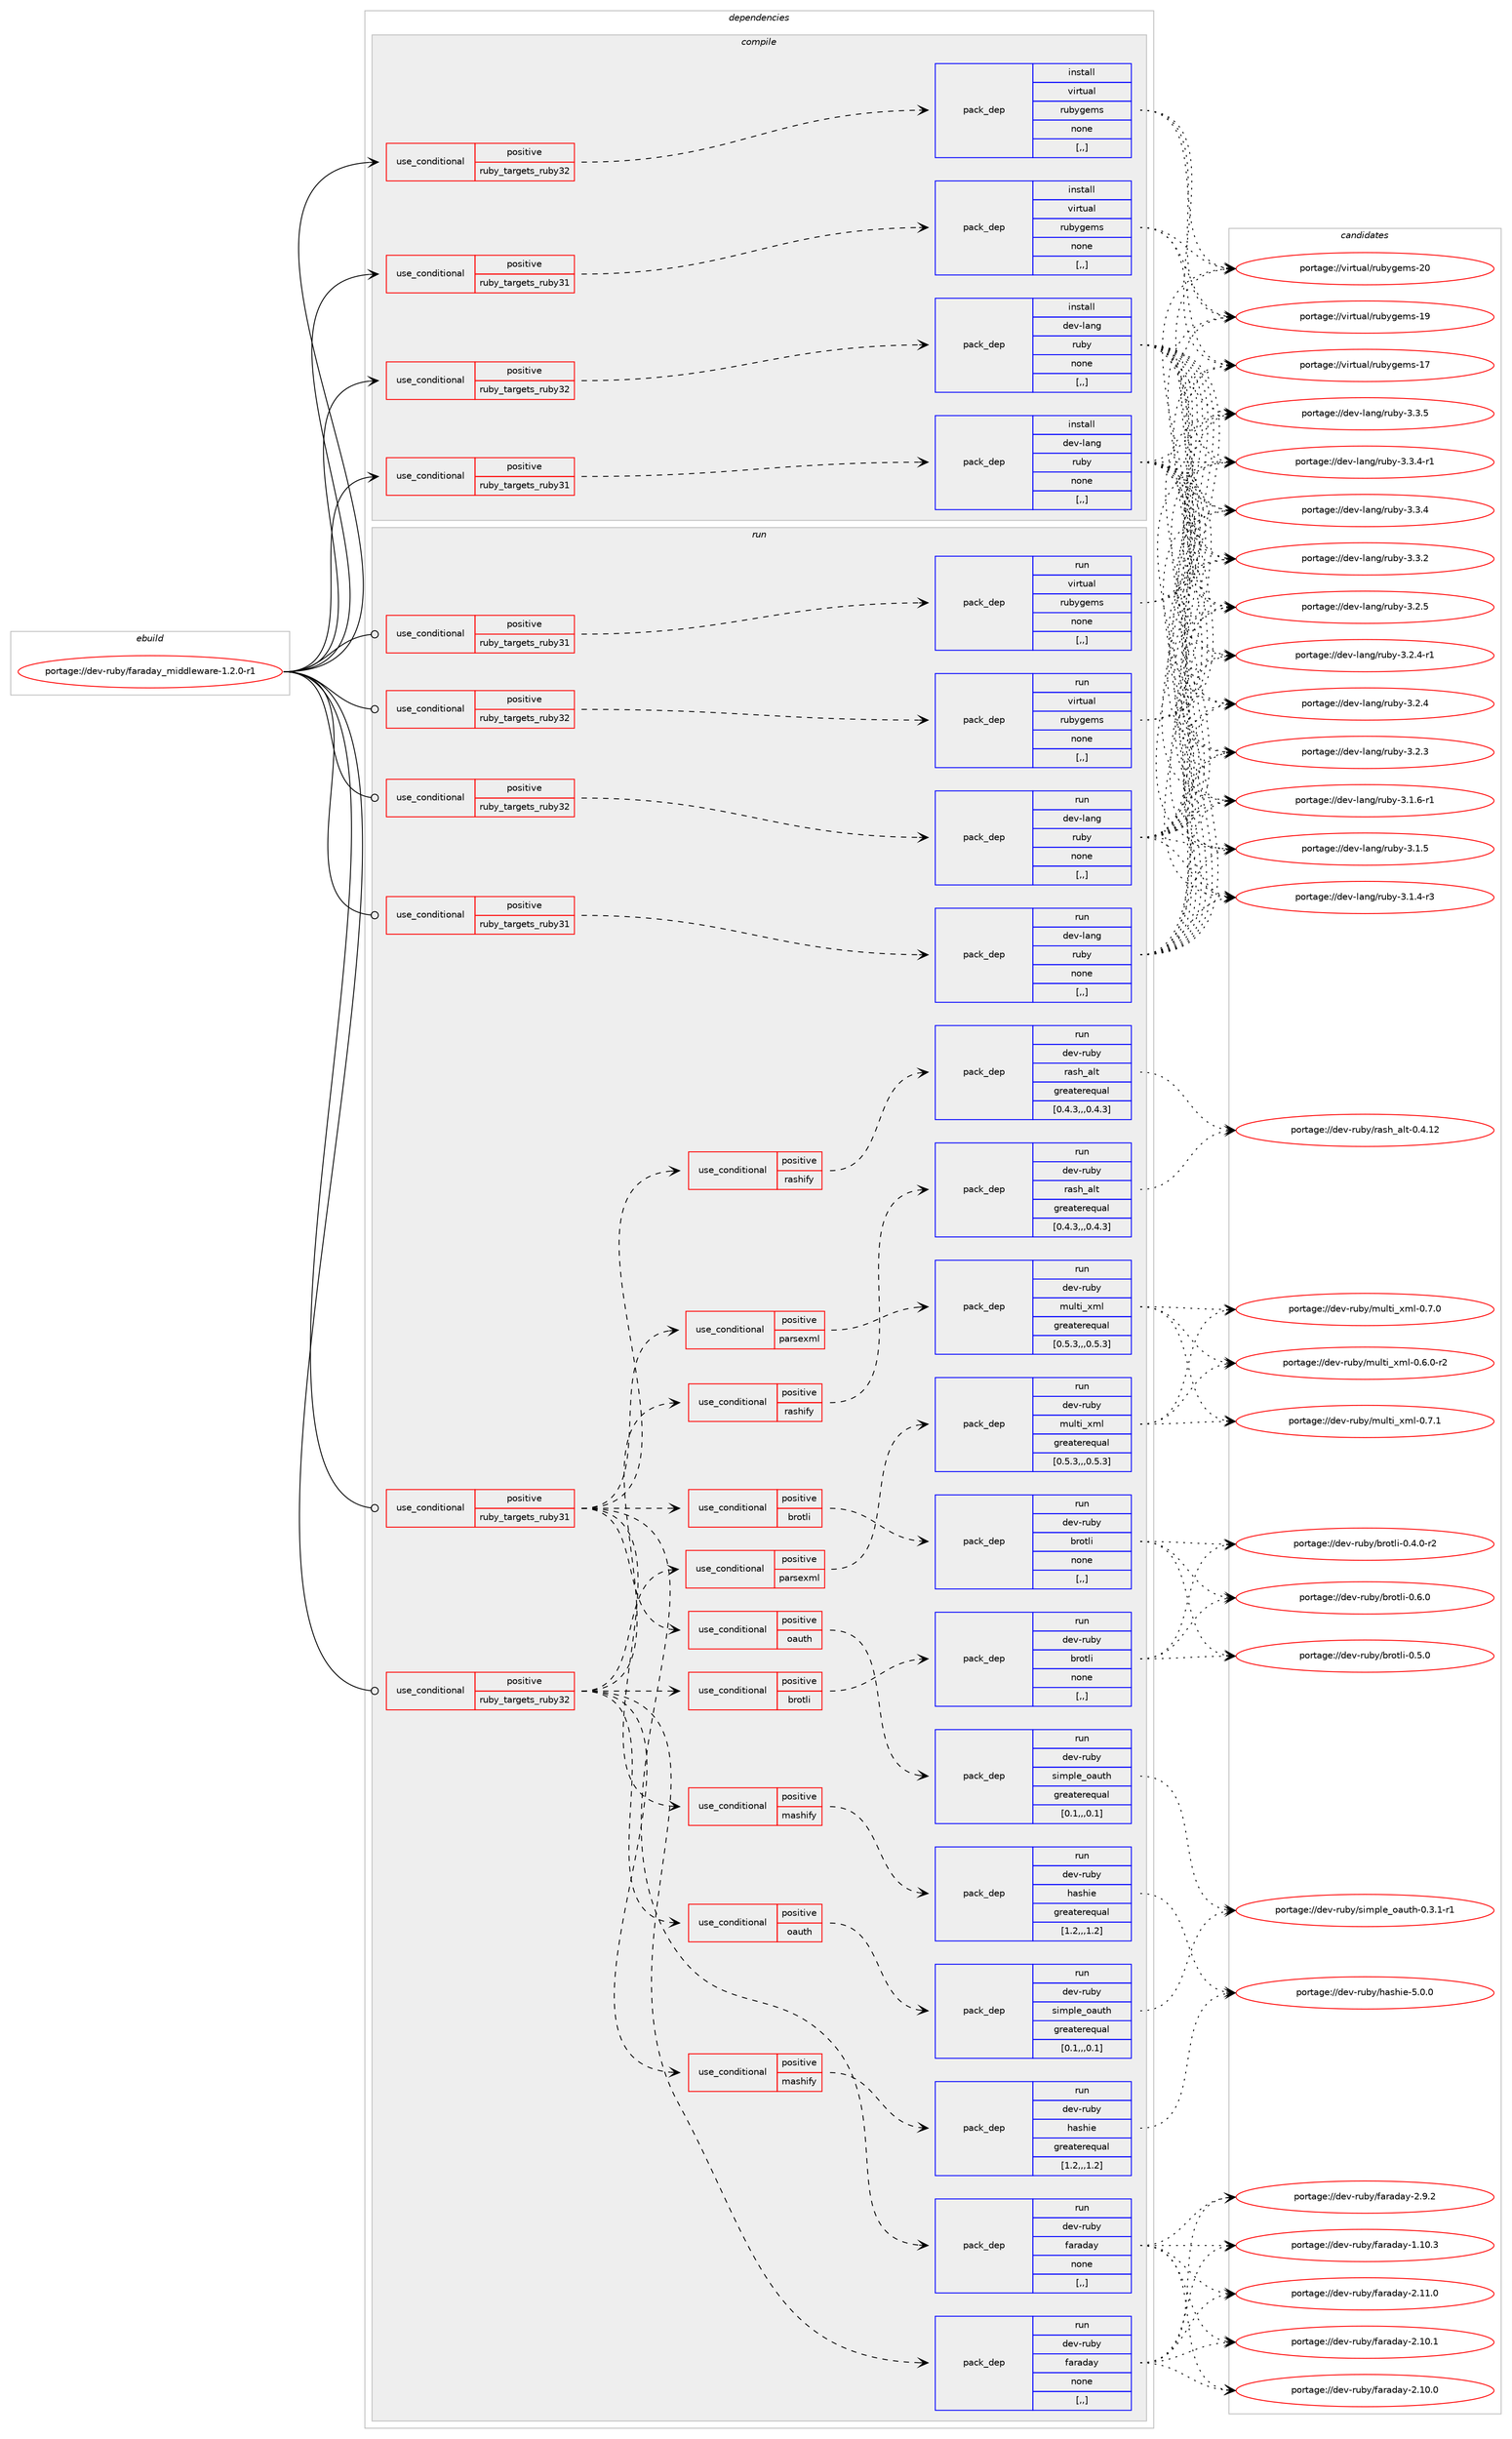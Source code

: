 digraph prolog {

# *************
# Graph options
# *************

newrank=true;
concentrate=true;
compound=true;
graph [rankdir=LR,fontname=Helvetica,fontsize=10,ranksep=1.5];#, ranksep=2.5, nodesep=0.2];
edge  [arrowhead=vee];
node  [fontname=Helvetica,fontsize=10];

# **********
# The ebuild
# **********

subgraph cluster_leftcol {
color=gray;
label=<<i>ebuild</i>>;
id [label="portage://dev-ruby/faraday_middleware-1.2.0-r1", color=red, width=4, href="../dev-ruby/faraday_middleware-1.2.0-r1.svg"];
}

# ****************
# The dependencies
# ****************

subgraph cluster_midcol {
color=gray;
label=<<i>dependencies</i>>;
subgraph cluster_compile {
fillcolor="#eeeeee";
style=filled;
label=<<i>compile</i>>;
subgraph cond178601 {
dependency679573 [label=<<TABLE BORDER="0" CELLBORDER="1" CELLSPACING="0" CELLPADDING="4"><TR><TD ROWSPAN="3" CELLPADDING="10">use_conditional</TD></TR><TR><TD>positive</TD></TR><TR><TD>ruby_targets_ruby31</TD></TR></TABLE>>, shape=none, color=red];
subgraph pack496049 {
dependency679574 [label=<<TABLE BORDER="0" CELLBORDER="1" CELLSPACING="0" CELLPADDING="4" WIDTH="220"><TR><TD ROWSPAN="6" CELLPADDING="30">pack_dep</TD></TR><TR><TD WIDTH="110">install</TD></TR><TR><TD>dev-lang</TD></TR><TR><TD>ruby</TD></TR><TR><TD>none</TD></TR><TR><TD>[,,]</TD></TR></TABLE>>, shape=none, color=blue];
}
dependency679573:e -> dependency679574:w [weight=20,style="dashed",arrowhead="vee"];
}
id:e -> dependency679573:w [weight=20,style="solid",arrowhead="vee"];
subgraph cond178602 {
dependency679575 [label=<<TABLE BORDER="0" CELLBORDER="1" CELLSPACING="0" CELLPADDING="4"><TR><TD ROWSPAN="3" CELLPADDING="10">use_conditional</TD></TR><TR><TD>positive</TD></TR><TR><TD>ruby_targets_ruby31</TD></TR></TABLE>>, shape=none, color=red];
subgraph pack496050 {
dependency679576 [label=<<TABLE BORDER="0" CELLBORDER="1" CELLSPACING="0" CELLPADDING="4" WIDTH="220"><TR><TD ROWSPAN="6" CELLPADDING="30">pack_dep</TD></TR><TR><TD WIDTH="110">install</TD></TR><TR><TD>virtual</TD></TR><TR><TD>rubygems</TD></TR><TR><TD>none</TD></TR><TR><TD>[,,]</TD></TR></TABLE>>, shape=none, color=blue];
}
dependency679575:e -> dependency679576:w [weight=20,style="dashed",arrowhead="vee"];
}
id:e -> dependency679575:w [weight=20,style="solid",arrowhead="vee"];
subgraph cond178603 {
dependency679577 [label=<<TABLE BORDER="0" CELLBORDER="1" CELLSPACING="0" CELLPADDING="4"><TR><TD ROWSPAN="3" CELLPADDING="10">use_conditional</TD></TR><TR><TD>positive</TD></TR><TR><TD>ruby_targets_ruby32</TD></TR></TABLE>>, shape=none, color=red];
subgraph pack496051 {
dependency679578 [label=<<TABLE BORDER="0" CELLBORDER="1" CELLSPACING="0" CELLPADDING="4" WIDTH="220"><TR><TD ROWSPAN="6" CELLPADDING="30">pack_dep</TD></TR><TR><TD WIDTH="110">install</TD></TR><TR><TD>dev-lang</TD></TR><TR><TD>ruby</TD></TR><TR><TD>none</TD></TR><TR><TD>[,,]</TD></TR></TABLE>>, shape=none, color=blue];
}
dependency679577:e -> dependency679578:w [weight=20,style="dashed",arrowhead="vee"];
}
id:e -> dependency679577:w [weight=20,style="solid",arrowhead="vee"];
subgraph cond178604 {
dependency679579 [label=<<TABLE BORDER="0" CELLBORDER="1" CELLSPACING="0" CELLPADDING="4"><TR><TD ROWSPAN="3" CELLPADDING="10">use_conditional</TD></TR><TR><TD>positive</TD></TR><TR><TD>ruby_targets_ruby32</TD></TR></TABLE>>, shape=none, color=red];
subgraph pack496052 {
dependency679580 [label=<<TABLE BORDER="0" CELLBORDER="1" CELLSPACING="0" CELLPADDING="4" WIDTH="220"><TR><TD ROWSPAN="6" CELLPADDING="30">pack_dep</TD></TR><TR><TD WIDTH="110">install</TD></TR><TR><TD>virtual</TD></TR><TR><TD>rubygems</TD></TR><TR><TD>none</TD></TR><TR><TD>[,,]</TD></TR></TABLE>>, shape=none, color=blue];
}
dependency679579:e -> dependency679580:w [weight=20,style="dashed",arrowhead="vee"];
}
id:e -> dependency679579:w [weight=20,style="solid",arrowhead="vee"];
}
subgraph cluster_compileandrun {
fillcolor="#eeeeee";
style=filled;
label=<<i>compile and run</i>>;
}
subgraph cluster_run {
fillcolor="#eeeeee";
style=filled;
label=<<i>run</i>>;
subgraph cond178605 {
dependency679581 [label=<<TABLE BORDER="0" CELLBORDER="1" CELLSPACING="0" CELLPADDING="4"><TR><TD ROWSPAN="3" CELLPADDING="10">use_conditional</TD></TR><TR><TD>positive</TD></TR><TR><TD>ruby_targets_ruby31</TD></TR></TABLE>>, shape=none, color=red];
subgraph pack496053 {
dependency679582 [label=<<TABLE BORDER="0" CELLBORDER="1" CELLSPACING="0" CELLPADDING="4" WIDTH="220"><TR><TD ROWSPAN="6" CELLPADDING="30">pack_dep</TD></TR><TR><TD WIDTH="110">run</TD></TR><TR><TD>dev-lang</TD></TR><TR><TD>ruby</TD></TR><TR><TD>none</TD></TR><TR><TD>[,,]</TD></TR></TABLE>>, shape=none, color=blue];
}
dependency679581:e -> dependency679582:w [weight=20,style="dashed",arrowhead="vee"];
}
id:e -> dependency679581:w [weight=20,style="solid",arrowhead="odot"];
subgraph cond178606 {
dependency679583 [label=<<TABLE BORDER="0" CELLBORDER="1" CELLSPACING="0" CELLPADDING="4"><TR><TD ROWSPAN="3" CELLPADDING="10">use_conditional</TD></TR><TR><TD>positive</TD></TR><TR><TD>ruby_targets_ruby31</TD></TR></TABLE>>, shape=none, color=red];
subgraph pack496054 {
dependency679584 [label=<<TABLE BORDER="0" CELLBORDER="1" CELLSPACING="0" CELLPADDING="4" WIDTH="220"><TR><TD ROWSPAN="6" CELLPADDING="30">pack_dep</TD></TR><TR><TD WIDTH="110">run</TD></TR><TR><TD>dev-ruby</TD></TR><TR><TD>faraday</TD></TR><TR><TD>none</TD></TR><TR><TD>[,,]</TD></TR></TABLE>>, shape=none, color=blue];
}
dependency679583:e -> dependency679584:w [weight=20,style="dashed",arrowhead="vee"];
subgraph cond178607 {
dependency679585 [label=<<TABLE BORDER="0" CELLBORDER="1" CELLSPACING="0" CELLPADDING="4"><TR><TD ROWSPAN="3" CELLPADDING="10">use_conditional</TD></TR><TR><TD>positive</TD></TR><TR><TD>brotli</TD></TR></TABLE>>, shape=none, color=red];
subgraph pack496055 {
dependency679586 [label=<<TABLE BORDER="0" CELLBORDER="1" CELLSPACING="0" CELLPADDING="4" WIDTH="220"><TR><TD ROWSPAN="6" CELLPADDING="30">pack_dep</TD></TR><TR><TD WIDTH="110">run</TD></TR><TR><TD>dev-ruby</TD></TR><TR><TD>brotli</TD></TR><TR><TD>none</TD></TR><TR><TD>[,,]</TD></TR></TABLE>>, shape=none, color=blue];
}
dependency679585:e -> dependency679586:w [weight=20,style="dashed",arrowhead="vee"];
}
dependency679583:e -> dependency679585:w [weight=20,style="dashed",arrowhead="vee"];
subgraph cond178608 {
dependency679587 [label=<<TABLE BORDER="0" CELLBORDER="1" CELLSPACING="0" CELLPADDING="4"><TR><TD ROWSPAN="3" CELLPADDING="10">use_conditional</TD></TR><TR><TD>positive</TD></TR><TR><TD>parsexml</TD></TR></TABLE>>, shape=none, color=red];
subgraph pack496056 {
dependency679588 [label=<<TABLE BORDER="0" CELLBORDER="1" CELLSPACING="0" CELLPADDING="4" WIDTH="220"><TR><TD ROWSPAN="6" CELLPADDING="30">pack_dep</TD></TR><TR><TD WIDTH="110">run</TD></TR><TR><TD>dev-ruby</TD></TR><TR><TD>multi_xml</TD></TR><TR><TD>greaterequal</TD></TR><TR><TD>[0.5.3,,,0.5.3]</TD></TR></TABLE>>, shape=none, color=blue];
}
dependency679587:e -> dependency679588:w [weight=20,style="dashed",arrowhead="vee"];
}
dependency679583:e -> dependency679587:w [weight=20,style="dashed",arrowhead="vee"];
subgraph cond178609 {
dependency679589 [label=<<TABLE BORDER="0" CELLBORDER="1" CELLSPACING="0" CELLPADDING="4"><TR><TD ROWSPAN="3" CELLPADDING="10">use_conditional</TD></TR><TR><TD>positive</TD></TR><TR><TD>oauth</TD></TR></TABLE>>, shape=none, color=red];
subgraph pack496057 {
dependency679590 [label=<<TABLE BORDER="0" CELLBORDER="1" CELLSPACING="0" CELLPADDING="4" WIDTH="220"><TR><TD ROWSPAN="6" CELLPADDING="30">pack_dep</TD></TR><TR><TD WIDTH="110">run</TD></TR><TR><TD>dev-ruby</TD></TR><TR><TD>simple_oauth</TD></TR><TR><TD>greaterequal</TD></TR><TR><TD>[0.1,,,0.1]</TD></TR></TABLE>>, shape=none, color=blue];
}
dependency679589:e -> dependency679590:w [weight=20,style="dashed",arrowhead="vee"];
}
dependency679583:e -> dependency679589:w [weight=20,style="dashed",arrowhead="vee"];
subgraph cond178610 {
dependency679591 [label=<<TABLE BORDER="0" CELLBORDER="1" CELLSPACING="0" CELLPADDING="4"><TR><TD ROWSPAN="3" CELLPADDING="10">use_conditional</TD></TR><TR><TD>positive</TD></TR><TR><TD>mashify</TD></TR></TABLE>>, shape=none, color=red];
subgraph pack496058 {
dependency679592 [label=<<TABLE BORDER="0" CELLBORDER="1" CELLSPACING="0" CELLPADDING="4" WIDTH="220"><TR><TD ROWSPAN="6" CELLPADDING="30">pack_dep</TD></TR><TR><TD WIDTH="110">run</TD></TR><TR><TD>dev-ruby</TD></TR><TR><TD>hashie</TD></TR><TR><TD>greaterequal</TD></TR><TR><TD>[1.2,,,1.2]</TD></TR></TABLE>>, shape=none, color=blue];
}
dependency679591:e -> dependency679592:w [weight=20,style="dashed",arrowhead="vee"];
}
dependency679583:e -> dependency679591:w [weight=20,style="dashed",arrowhead="vee"];
subgraph cond178611 {
dependency679593 [label=<<TABLE BORDER="0" CELLBORDER="1" CELLSPACING="0" CELLPADDING="4"><TR><TD ROWSPAN="3" CELLPADDING="10">use_conditional</TD></TR><TR><TD>positive</TD></TR><TR><TD>rashify</TD></TR></TABLE>>, shape=none, color=red];
subgraph pack496059 {
dependency679594 [label=<<TABLE BORDER="0" CELLBORDER="1" CELLSPACING="0" CELLPADDING="4" WIDTH="220"><TR><TD ROWSPAN="6" CELLPADDING="30">pack_dep</TD></TR><TR><TD WIDTH="110">run</TD></TR><TR><TD>dev-ruby</TD></TR><TR><TD>rash_alt</TD></TR><TR><TD>greaterequal</TD></TR><TR><TD>[0.4.3,,,0.4.3]</TD></TR></TABLE>>, shape=none, color=blue];
}
dependency679593:e -> dependency679594:w [weight=20,style="dashed",arrowhead="vee"];
}
dependency679583:e -> dependency679593:w [weight=20,style="dashed",arrowhead="vee"];
}
id:e -> dependency679583:w [weight=20,style="solid",arrowhead="odot"];
subgraph cond178612 {
dependency679595 [label=<<TABLE BORDER="0" CELLBORDER="1" CELLSPACING="0" CELLPADDING="4"><TR><TD ROWSPAN="3" CELLPADDING="10">use_conditional</TD></TR><TR><TD>positive</TD></TR><TR><TD>ruby_targets_ruby31</TD></TR></TABLE>>, shape=none, color=red];
subgraph pack496060 {
dependency679596 [label=<<TABLE BORDER="0" CELLBORDER="1" CELLSPACING="0" CELLPADDING="4" WIDTH="220"><TR><TD ROWSPAN="6" CELLPADDING="30">pack_dep</TD></TR><TR><TD WIDTH="110">run</TD></TR><TR><TD>virtual</TD></TR><TR><TD>rubygems</TD></TR><TR><TD>none</TD></TR><TR><TD>[,,]</TD></TR></TABLE>>, shape=none, color=blue];
}
dependency679595:e -> dependency679596:w [weight=20,style="dashed",arrowhead="vee"];
}
id:e -> dependency679595:w [weight=20,style="solid",arrowhead="odot"];
subgraph cond178613 {
dependency679597 [label=<<TABLE BORDER="0" CELLBORDER="1" CELLSPACING="0" CELLPADDING="4"><TR><TD ROWSPAN="3" CELLPADDING="10">use_conditional</TD></TR><TR><TD>positive</TD></TR><TR><TD>ruby_targets_ruby32</TD></TR></TABLE>>, shape=none, color=red];
subgraph pack496061 {
dependency679598 [label=<<TABLE BORDER="0" CELLBORDER="1" CELLSPACING="0" CELLPADDING="4" WIDTH="220"><TR><TD ROWSPAN="6" CELLPADDING="30">pack_dep</TD></TR><TR><TD WIDTH="110">run</TD></TR><TR><TD>dev-lang</TD></TR><TR><TD>ruby</TD></TR><TR><TD>none</TD></TR><TR><TD>[,,]</TD></TR></TABLE>>, shape=none, color=blue];
}
dependency679597:e -> dependency679598:w [weight=20,style="dashed",arrowhead="vee"];
}
id:e -> dependency679597:w [weight=20,style="solid",arrowhead="odot"];
subgraph cond178614 {
dependency679599 [label=<<TABLE BORDER="0" CELLBORDER="1" CELLSPACING="0" CELLPADDING="4"><TR><TD ROWSPAN="3" CELLPADDING="10">use_conditional</TD></TR><TR><TD>positive</TD></TR><TR><TD>ruby_targets_ruby32</TD></TR></TABLE>>, shape=none, color=red];
subgraph pack496062 {
dependency679600 [label=<<TABLE BORDER="0" CELLBORDER="1" CELLSPACING="0" CELLPADDING="4" WIDTH="220"><TR><TD ROWSPAN="6" CELLPADDING="30">pack_dep</TD></TR><TR><TD WIDTH="110">run</TD></TR><TR><TD>dev-ruby</TD></TR><TR><TD>faraday</TD></TR><TR><TD>none</TD></TR><TR><TD>[,,]</TD></TR></TABLE>>, shape=none, color=blue];
}
dependency679599:e -> dependency679600:w [weight=20,style="dashed",arrowhead="vee"];
subgraph cond178615 {
dependency679601 [label=<<TABLE BORDER="0" CELLBORDER="1" CELLSPACING="0" CELLPADDING="4"><TR><TD ROWSPAN="3" CELLPADDING="10">use_conditional</TD></TR><TR><TD>positive</TD></TR><TR><TD>brotli</TD></TR></TABLE>>, shape=none, color=red];
subgraph pack496063 {
dependency679602 [label=<<TABLE BORDER="0" CELLBORDER="1" CELLSPACING="0" CELLPADDING="4" WIDTH="220"><TR><TD ROWSPAN="6" CELLPADDING="30">pack_dep</TD></TR><TR><TD WIDTH="110">run</TD></TR><TR><TD>dev-ruby</TD></TR><TR><TD>brotli</TD></TR><TR><TD>none</TD></TR><TR><TD>[,,]</TD></TR></TABLE>>, shape=none, color=blue];
}
dependency679601:e -> dependency679602:w [weight=20,style="dashed",arrowhead="vee"];
}
dependency679599:e -> dependency679601:w [weight=20,style="dashed",arrowhead="vee"];
subgraph cond178616 {
dependency679603 [label=<<TABLE BORDER="0" CELLBORDER="1" CELLSPACING="0" CELLPADDING="4"><TR><TD ROWSPAN="3" CELLPADDING="10">use_conditional</TD></TR><TR><TD>positive</TD></TR><TR><TD>parsexml</TD></TR></TABLE>>, shape=none, color=red];
subgraph pack496064 {
dependency679604 [label=<<TABLE BORDER="0" CELLBORDER="1" CELLSPACING="0" CELLPADDING="4" WIDTH="220"><TR><TD ROWSPAN="6" CELLPADDING="30">pack_dep</TD></TR><TR><TD WIDTH="110">run</TD></TR><TR><TD>dev-ruby</TD></TR><TR><TD>multi_xml</TD></TR><TR><TD>greaterequal</TD></TR><TR><TD>[0.5.3,,,0.5.3]</TD></TR></TABLE>>, shape=none, color=blue];
}
dependency679603:e -> dependency679604:w [weight=20,style="dashed",arrowhead="vee"];
}
dependency679599:e -> dependency679603:w [weight=20,style="dashed",arrowhead="vee"];
subgraph cond178617 {
dependency679605 [label=<<TABLE BORDER="0" CELLBORDER="1" CELLSPACING="0" CELLPADDING="4"><TR><TD ROWSPAN="3" CELLPADDING="10">use_conditional</TD></TR><TR><TD>positive</TD></TR><TR><TD>oauth</TD></TR></TABLE>>, shape=none, color=red];
subgraph pack496065 {
dependency679606 [label=<<TABLE BORDER="0" CELLBORDER="1" CELLSPACING="0" CELLPADDING="4" WIDTH="220"><TR><TD ROWSPAN="6" CELLPADDING="30">pack_dep</TD></TR><TR><TD WIDTH="110">run</TD></TR><TR><TD>dev-ruby</TD></TR><TR><TD>simple_oauth</TD></TR><TR><TD>greaterequal</TD></TR><TR><TD>[0.1,,,0.1]</TD></TR></TABLE>>, shape=none, color=blue];
}
dependency679605:e -> dependency679606:w [weight=20,style="dashed",arrowhead="vee"];
}
dependency679599:e -> dependency679605:w [weight=20,style="dashed",arrowhead="vee"];
subgraph cond178618 {
dependency679607 [label=<<TABLE BORDER="0" CELLBORDER="1" CELLSPACING="0" CELLPADDING="4"><TR><TD ROWSPAN="3" CELLPADDING="10">use_conditional</TD></TR><TR><TD>positive</TD></TR><TR><TD>mashify</TD></TR></TABLE>>, shape=none, color=red];
subgraph pack496066 {
dependency679608 [label=<<TABLE BORDER="0" CELLBORDER="1" CELLSPACING="0" CELLPADDING="4" WIDTH="220"><TR><TD ROWSPAN="6" CELLPADDING="30">pack_dep</TD></TR><TR><TD WIDTH="110">run</TD></TR><TR><TD>dev-ruby</TD></TR><TR><TD>hashie</TD></TR><TR><TD>greaterequal</TD></TR><TR><TD>[1.2,,,1.2]</TD></TR></TABLE>>, shape=none, color=blue];
}
dependency679607:e -> dependency679608:w [weight=20,style="dashed",arrowhead="vee"];
}
dependency679599:e -> dependency679607:w [weight=20,style="dashed",arrowhead="vee"];
subgraph cond178619 {
dependency679609 [label=<<TABLE BORDER="0" CELLBORDER="1" CELLSPACING="0" CELLPADDING="4"><TR><TD ROWSPAN="3" CELLPADDING="10">use_conditional</TD></TR><TR><TD>positive</TD></TR><TR><TD>rashify</TD></TR></TABLE>>, shape=none, color=red];
subgraph pack496067 {
dependency679610 [label=<<TABLE BORDER="0" CELLBORDER="1" CELLSPACING="0" CELLPADDING="4" WIDTH="220"><TR><TD ROWSPAN="6" CELLPADDING="30">pack_dep</TD></TR><TR><TD WIDTH="110">run</TD></TR><TR><TD>dev-ruby</TD></TR><TR><TD>rash_alt</TD></TR><TR><TD>greaterequal</TD></TR><TR><TD>[0.4.3,,,0.4.3]</TD></TR></TABLE>>, shape=none, color=blue];
}
dependency679609:e -> dependency679610:w [weight=20,style="dashed",arrowhead="vee"];
}
dependency679599:e -> dependency679609:w [weight=20,style="dashed",arrowhead="vee"];
}
id:e -> dependency679599:w [weight=20,style="solid",arrowhead="odot"];
subgraph cond178620 {
dependency679611 [label=<<TABLE BORDER="0" CELLBORDER="1" CELLSPACING="0" CELLPADDING="4"><TR><TD ROWSPAN="3" CELLPADDING="10">use_conditional</TD></TR><TR><TD>positive</TD></TR><TR><TD>ruby_targets_ruby32</TD></TR></TABLE>>, shape=none, color=red];
subgraph pack496068 {
dependency679612 [label=<<TABLE BORDER="0" CELLBORDER="1" CELLSPACING="0" CELLPADDING="4" WIDTH="220"><TR><TD ROWSPAN="6" CELLPADDING="30">pack_dep</TD></TR><TR><TD WIDTH="110">run</TD></TR><TR><TD>virtual</TD></TR><TR><TD>rubygems</TD></TR><TR><TD>none</TD></TR><TR><TD>[,,]</TD></TR></TABLE>>, shape=none, color=blue];
}
dependency679611:e -> dependency679612:w [weight=20,style="dashed",arrowhead="vee"];
}
id:e -> dependency679611:w [weight=20,style="solid",arrowhead="odot"];
}
}

# **************
# The candidates
# **************

subgraph cluster_choices {
rank=same;
color=gray;
label=<<i>candidates</i>>;

subgraph choice496049 {
color=black;
nodesep=1;
choice10010111845108971101034711411798121455146514653 [label="portage://dev-lang/ruby-3.3.5", color=red, width=4,href="../dev-lang/ruby-3.3.5.svg"];
choice100101118451089711010347114117981214551465146524511449 [label="portage://dev-lang/ruby-3.3.4-r1", color=red, width=4,href="../dev-lang/ruby-3.3.4-r1.svg"];
choice10010111845108971101034711411798121455146514652 [label="portage://dev-lang/ruby-3.3.4", color=red, width=4,href="../dev-lang/ruby-3.3.4.svg"];
choice10010111845108971101034711411798121455146514650 [label="portage://dev-lang/ruby-3.3.2", color=red, width=4,href="../dev-lang/ruby-3.3.2.svg"];
choice10010111845108971101034711411798121455146504653 [label="portage://dev-lang/ruby-3.2.5", color=red, width=4,href="../dev-lang/ruby-3.2.5.svg"];
choice100101118451089711010347114117981214551465046524511449 [label="portage://dev-lang/ruby-3.2.4-r1", color=red, width=4,href="../dev-lang/ruby-3.2.4-r1.svg"];
choice10010111845108971101034711411798121455146504652 [label="portage://dev-lang/ruby-3.2.4", color=red, width=4,href="../dev-lang/ruby-3.2.4.svg"];
choice10010111845108971101034711411798121455146504651 [label="portage://dev-lang/ruby-3.2.3", color=red, width=4,href="../dev-lang/ruby-3.2.3.svg"];
choice100101118451089711010347114117981214551464946544511449 [label="portage://dev-lang/ruby-3.1.6-r1", color=red, width=4,href="../dev-lang/ruby-3.1.6-r1.svg"];
choice10010111845108971101034711411798121455146494653 [label="portage://dev-lang/ruby-3.1.5", color=red, width=4,href="../dev-lang/ruby-3.1.5.svg"];
choice100101118451089711010347114117981214551464946524511451 [label="portage://dev-lang/ruby-3.1.4-r3", color=red, width=4,href="../dev-lang/ruby-3.1.4-r3.svg"];
dependency679574:e -> choice10010111845108971101034711411798121455146514653:w [style=dotted,weight="100"];
dependency679574:e -> choice100101118451089711010347114117981214551465146524511449:w [style=dotted,weight="100"];
dependency679574:e -> choice10010111845108971101034711411798121455146514652:w [style=dotted,weight="100"];
dependency679574:e -> choice10010111845108971101034711411798121455146514650:w [style=dotted,weight="100"];
dependency679574:e -> choice10010111845108971101034711411798121455146504653:w [style=dotted,weight="100"];
dependency679574:e -> choice100101118451089711010347114117981214551465046524511449:w [style=dotted,weight="100"];
dependency679574:e -> choice10010111845108971101034711411798121455146504652:w [style=dotted,weight="100"];
dependency679574:e -> choice10010111845108971101034711411798121455146504651:w [style=dotted,weight="100"];
dependency679574:e -> choice100101118451089711010347114117981214551464946544511449:w [style=dotted,weight="100"];
dependency679574:e -> choice10010111845108971101034711411798121455146494653:w [style=dotted,weight="100"];
dependency679574:e -> choice100101118451089711010347114117981214551464946524511451:w [style=dotted,weight="100"];
}
subgraph choice496050 {
color=black;
nodesep=1;
choice118105114116117971084711411798121103101109115455048 [label="portage://virtual/rubygems-20", color=red, width=4,href="../virtual/rubygems-20.svg"];
choice118105114116117971084711411798121103101109115454957 [label="portage://virtual/rubygems-19", color=red, width=4,href="../virtual/rubygems-19.svg"];
choice118105114116117971084711411798121103101109115454955 [label="portage://virtual/rubygems-17", color=red, width=4,href="../virtual/rubygems-17.svg"];
dependency679576:e -> choice118105114116117971084711411798121103101109115455048:w [style=dotted,weight="100"];
dependency679576:e -> choice118105114116117971084711411798121103101109115454957:w [style=dotted,weight="100"];
dependency679576:e -> choice118105114116117971084711411798121103101109115454955:w [style=dotted,weight="100"];
}
subgraph choice496051 {
color=black;
nodesep=1;
choice10010111845108971101034711411798121455146514653 [label="portage://dev-lang/ruby-3.3.5", color=red, width=4,href="../dev-lang/ruby-3.3.5.svg"];
choice100101118451089711010347114117981214551465146524511449 [label="portage://dev-lang/ruby-3.3.4-r1", color=red, width=4,href="../dev-lang/ruby-3.3.4-r1.svg"];
choice10010111845108971101034711411798121455146514652 [label="portage://dev-lang/ruby-3.3.4", color=red, width=4,href="../dev-lang/ruby-3.3.4.svg"];
choice10010111845108971101034711411798121455146514650 [label="portage://dev-lang/ruby-3.3.2", color=red, width=4,href="../dev-lang/ruby-3.3.2.svg"];
choice10010111845108971101034711411798121455146504653 [label="portage://dev-lang/ruby-3.2.5", color=red, width=4,href="../dev-lang/ruby-3.2.5.svg"];
choice100101118451089711010347114117981214551465046524511449 [label="portage://dev-lang/ruby-3.2.4-r1", color=red, width=4,href="../dev-lang/ruby-3.2.4-r1.svg"];
choice10010111845108971101034711411798121455146504652 [label="portage://dev-lang/ruby-3.2.4", color=red, width=4,href="../dev-lang/ruby-3.2.4.svg"];
choice10010111845108971101034711411798121455146504651 [label="portage://dev-lang/ruby-3.2.3", color=red, width=4,href="../dev-lang/ruby-3.2.3.svg"];
choice100101118451089711010347114117981214551464946544511449 [label="portage://dev-lang/ruby-3.1.6-r1", color=red, width=4,href="../dev-lang/ruby-3.1.6-r1.svg"];
choice10010111845108971101034711411798121455146494653 [label="portage://dev-lang/ruby-3.1.5", color=red, width=4,href="../dev-lang/ruby-3.1.5.svg"];
choice100101118451089711010347114117981214551464946524511451 [label="portage://dev-lang/ruby-3.1.4-r3", color=red, width=4,href="../dev-lang/ruby-3.1.4-r3.svg"];
dependency679578:e -> choice10010111845108971101034711411798121455146514653:w [style=dotted,weight="100"];
dependency679578:e -> choice100101118451089711010347114117981214551465146524511449:w [style=dotted,weight="100"];
dependency679578:e -> choice10010111845108971101034711411798121455146514652:w [style=dotted,weight="100"];
dependency679578:e -> choice10010111845108971101034711411798121455146514650:w [style=dotted,weight="100"];
dependency679578:e -> choice10010111845108971101034711411798121455146504653:w [style=dotted,weight="100"];
dependency679578:e -> choice100101118451089711010347114117981214551465046524511449:w [style=dotted,weight="100"];
dependency679578:e -> choice10010111845108971101034711411798121455146504652:w [style=dotted,weight="100"];
dependency679578:e -> choice10010111845108971101034711411798121455146504651:w [style=dotted,weight="100"];
dependency679578:e -> choice100101118451089711010347114117981214551464946544511449:w [style=dotted,weight="100"];
dependency679578:e -> choice10010111845108971101034711411798121455146494653:w [style=dotted,weight="100"];
dependency679578:e -> choice100101118451089711010347114117981214551464946524511451:w [style=dotted,weight="100"];
}
subgraph choice496052 {
color=black;
nodesep=1;
choice118105114116117971084711411798121103101109115455048 [label="portage://virtual/rubygems-20", color=red, width=4,href="../virtual/rubygems-20.svg"];
choice118105114116117971084711411798121103101109115454957 [label="portage://virtual/rubygems-19", color=red, width=4,href="../virtual/rubygems-19.svg"];
choice118105114116117971084711411798121103101109115454955 [label="portage://virtual/rubygems-17", color=red, width=4,href="../virtual/rubygems-17.svg"];
dependency679580:e -> choice118105114116117971084711411798121103101109115455048:w [style=dotted,weight="100"];
dependency679580:e -> choice118105114116117971084711411798121103101109115454957:w [style=dotted,weight="100"];
dependency679580:e -> choice118105114116117971084711411798121103101109115454955:w [style=dotted,weight="100"];
}
subgraph choice496053 {
color=black;
nodesep=1;
choice10010111845108971101034711411798121455146514653 [label="portage://dev-lang/ruby-3.3.5", color=red, width=4,href="../dev-lang/ruby-3.3.5.svg"];
choice100101118451089711010347114117981214551465146524511449 [label="portage://dev-lang/ruby-3.3.4-r1", color=red, width=4,href="../dev-lang/ruby-3.3.4-r1.svg"];
choice10010111845108971101034711411798121455146514652 [label="portage://dev-lang/ruby-3.3.4", color=red, width=4,href="../dev-lang/ruby-3.3.4.svg"];
choice10010111845108971101034711411798121455146514650 [label="portage://dev-lang/ruby-3.3.2", color=red, width=4,href="../dev-lang/ruby-3.3.2.svg"];
choice10010111845108971101034711411798121455146504653 [label="portage://dev-lang/ruby-3.2.5", color=red, width=4,href="../dev-lang/ruby-3.2.5.svg"];
choice100101118451089711010347114117981214551465046524511449 [label="portage://dev-lang/ruby-3.2.4-r1", color=red, width=4,href="../dev-lang/ruby-3.2.4-r1.svg"];
choice10010111845108971101034711411798121455146504652 [label="portage://dev-lang/ruby-3.2.4", color=red, width=4,href="../dev-lang/ruby-3.2.4.svg"];
choice10010111845108971101034711411798121455146504651 [label="portage://dev-lang/ruby-3.2.3", color=red, width=4,href="../dev-lang/ruby-3.2.3.svg"];
choice100101118451089711010347114117981214551464946544511449 [label="portage://dev-lang/ruby-3.1.6-r1", color=red, width=4,href="../dev-lang/ruby-3.1.6-r1.svg"];
choice10010111845108971101034711411798121455146494653 [label="portage://dev-lang/ruby-3.1.5", color=red, width=4,href="../dev-lang/ruby-3.1.5.svg"];
choice100101118451089711010347114117981214551464946524511451 [label="portage://dev-lang/ruby-3.1.4-r3", color=red, width=4,href="../dev-lang/ruby-3.1.4-r3.svg"];
dependency679582:e -> choice10010111845108971101034711411798121455146514653:w [style=dotted,weight="100"];
dependency679582:e -> choice100101118451089711010347114117981214551465146524511449:w [style=dotted,weight="100"];
dependency679582:e -> choice10010111845108971101034711411798121455146514652:w [style=dotted,weight="100"];
dependency679582:e -> choice10010111845108971101034711411798121455146514650:w [style=dotted,weight="100"];
dependency679582:e -> choice10010111845108971101034711411798121455146504653:w [style=dotted,weight="100"];
dependency679582:e -> choice100101118451089711010347114117981214551465046524511449:w [style=dotted,weight="100"];
dependency679582:e -> choice10010111845108971101034711411798121455146504652:w [style=dotted,weight="100"];
dependency679582:e -> choice10010111845108971101034711411798121455146504651:w [style=dotted,weight="100"];
dependency679582:e -> choice100101118451089711010347114117981214551464946544511449:w [style=dotted,weight="100"];
dependency679582:e -> choice10010111845108971101034711411798121455146494653:w [style=dotted,weight="100"];
dependency679582:e -> choice100101118451089711010347114117981214551464946524511451:w [style=dotted,weight="100"];
}
subgraph choice496054 {
color=black;
nodesep=1;
choice10010111845114117981214710297114971009712145504649494648 [label="portage://dev-ruby/faraday-2.11.0", color=red, width=4,href="../dev-ruby/faraday-2.11.0.svg"];
choice10010111845114117981214710297114971009712145504649484649 [label="portage://dev-ruby/faraday-2.10.1", color=red, width=4,href="../dev-ruby/faraday-2.10.1.svg"];
choice10010111845114117981214710297114971009712145504649484648 [label="portage://dev-ruby/faraday-2.10.0", color=red, width=4,href="../dev-ruby/faraday-2.10.0.svg"];
choice100101118451141179812147102971149710097121455046574650 [label="portage://dev-ruby/faraday-2.9.2", color=red, width=4,href="../dev-ruby/faraday-2.9.2.svg"];
choice10010111845114117981214710297114971009712145494649484651 [label="portage://dev-ruby/faraday-1.10.3", color=red, width=4,href="../dev-ruby/faraday-1.10.3.svg"];
dependency679584:e -> choice10010111845114117981214710297114971009712145504649494648:w [style=dotted,weight="100"];
dependency679584:e -> choice10010111845114117981214710297114971009712145504649484649:w [style=dotted,weight="100"];
dependency679584:e -> choice10010111845114117981214710297114971009712145504649484648:w [style=dotted,weight="100"];
dependency679584:e -> choice100101118451141179812147102971149710097121455046574650:w [style=dotted,weight="100"];
dependency679584:e -> choice10010111845114117981214710297114971009712145494649484651:w [style=dotted,weight="100"];
}
subgraph choice496055 {
color=black;
nodesep=1;
choice10010111845114117981214798114111116108105454846544648 [label="portage://dev-ruby/brotli-0.6.0", color=red, width=4,href="../dev-ruby/brotli-0.6.0.svg"];
choice10010111845114117981214798114111116108105454846534648 [label="portage://dev-ruby/brotli-0.5.0", color=red, width=4,href="../dev-ruby/brotli-0.5.0.svg"];
choice100101118451141179812147981141111161081054548465246484511450 [label="portage://dev-ruby/brotli-0.4.0-r2", color=red, width=4,href="../dev-ruby/brotli-0.4.0-r2.svg"];
dependency679586:e -> choice10010111845114117981214798114111116108105454846544648:w [style=dotted,weight="100"];
dependency679586:e -> choice10010111845114117981214798114111116108105454846534648:w [style=dotted,weight="100"];
dependency679586:e -> choice100101118451141179812147981141111161081054548465246484511450:w [style=dotted,weight="100"];
}
subgraph choice496056 {
color=black;
nodesep=1;
choice10010111845114117981214710911710811610595120109108454846554649 [label="portage://dev-ruby/multi_xml-0.7.1", color=red, width=4,href="../dev-ruby/multi_xml-0.7.1.svg"];
choice10010111845114117981214710911710811610595120109108454846554648 [label="portage://dev-ruby/multi_xml-0.7.0", color=red, width=4,href="../dev-ruby/multi_xml-0.7.0.svg"];
choice100101118451141179812147109117108116105951201091084548465446484511450 [label="portage://dev-ruby/multi_xml-0.6.0-r2", color=red, width=4,href="../dev-ruby/multi_xml-0.6.0-r2.svg"];
dependency679588:e -> choice10010111845114117981214710911710811610595120109108454846554649:w [style=dotted,weight="100"];
dependency679588:e -> choice10010111845114117981214710911710811610595120109108454846554648:w [style=dotted,weight="100"];
dependency679588:e -> choice100101118451141179812147109117108116105951201091084548465446484511450:w [style=dotted,weight="100"];
}
subgraph choice496057 {
color=black;
nodesep=1;
choice10010111845114117981214711510510911210810195111971171161044548465146494511449 [label="portage://dev-ruby/simple_oauth-0.3.1-r1", color=red, width=4,href="../dev-ruby/simple_oauth-0.3.1-r1.svg"];
dependency679590:e -> choice10010111845114117981214711510510911210810195111971171161044548465146494511449:w [style=dotted,weight="100"];
}
subgraph choice496058 {
color=black;
nodesep=1;
choice10010111845114117981214710497115104105101455346484648 [label="portage://dev-ruby/hashie-5.0.0", color=red, width=4,href="../dev-ruby/hashie-5.0.0.svg"];
dependency679592:e -> choice10010111845114117981214710497115104105101455346484648:w [style=dotted,weight="100"];
}
subgraph choice496059 {
color=black;
nodesep=1;
choice10010111845114117981214711497115104959710811645484652464950 [label="portage://dev-ruby/rash_alt-0.4.12", color=red, width=4,href="../dev-ruby/rash_alt-0.4.12.svg"];
dependency679594:e -> choice10010111845114117981214711497115104959710811645484652464950:w [style=dotted,weight="100"];
}
subgraph choice496060 {
color=black;
nodesep=1;
choice118105114116117971084711411798121103101109115455048 [label="portage://virtual/rubygems-20", color=red, width=4,href="../virtual/rubygems-20.svg"];
choice118105114116117971084711411798121103101109115454957 [label="portage://virtual/rubygems-19", color=red, width=4,href="../virtual/rubygems-19.svg"];
choice118105114116117971084711411798121103101109115454955 [label="portage://virtual/rubygems-17", color=red, width=4,href="../virtual/rubygems-17.svg"];
dependency679596:e -> choice118105114116117971084711411798121103101109115455048:w [style=dotted,weight="100"];
dependency679596:e -> choice118105114116117971084711411798121103101109115454957:w [style=dotted,weight="100"];
dependency679596:e -> choice118105114116117971084711411798121103101109115454955:w [style=dotted,weight="100"];
}
subgraph choice496061 {
color=black;
nodesep=1;
choice10010111845108971101034711411798121455146514653 [label="portage://dev-lang/ruby-3.3.5", color=red, width=4,href="../dev-lang/ruby-3.3.5.svg"];
choice100101118451089711010347114117981214551465146524511449 [label="portage://dev-lang/ruby-3.3.4-r1", color=red, width=4,href="../dev-lang/ruby-3.3.4-r1.svg"];
choice10010111845108971101034711411798121455146514652 [label="portage://dev-lang/ruby-3.3.4", color=red, width=4,href="../dev-lang/ruby-3.3.4.svg"];
choice10010111845108971101034711411798121455146514650 [label="portage://dev-lang/ruby-3.3.2", color=red, width=4,href="../dev-lang/ruby-3.3.2.svg"];
choice10010111845108971101034711411798121455146504653 [label="portage://dev-lang/ruby-3.2.5", color=red, width=4,href="../dev-lang/ruby-3.2.5.svg"];
choice100101118451089711010347114117981214551465046524511449 [label="portage://dev-lang/ruby-3.2.4-r1", color=red, width=4,href="../dev-lang/ruby-3.2.4-r1.svg"];
choice10010111845108971101034711411798121455146504652 [label="portage://dev-lang/ruby-3.2.4", color=red, width=4,href="../dev-lang/ruby-3.2.4.svg"];
choice10010111845108971101034711411798121455146504651 [label="portage://dev-lang/ruby-3.2.3", color=red, width=4,href="../dev-lang/ruby-3.2.3.svg"];
choice100101118451089711010347114117981214551464946544511449 [label="portage://dev-lang/ruby-3.1.6-r1", color=red, width=4,href="../dev-lang/ruby-3.1.6-r1.svg"];
choice10010111845108971101034711411798121455146494653 [label="portage://dev-lang/ruby-3.1.5", color=red, width=4,href="../dev-lang/ruby-3.1.5.svg"];
choice100101118451089711010347114117981214551464946524511451 [label="portage://dev-lang/ruby-3.1.4-r3", color=red, width=4,href="../dev-lang/ruby-3.1.4-r3.svg"];
dependency679598:e -> choice10010111845108971101034711411798121455146514653:w [style=dotted,weight="100"];
dependency679598:e -> choice100101118451089711010347114117981214551465146524511449:w [style=dotted,weight="100"];
dependency679598:e -> choice10010111845108971101034711411798121455146514652:w [style=dotted,weight="100"];
dependency679598:e -> choice10010111845108971101034711411798121455146514650:w [style=dotted,weight="100"];
dependency679598:e -> choice10010111845108971101034711411798121455146504653:w [style=dotted,weight="100"];
dependency679598:e -> choice100101118451089711010347114117981214551465046524511449:w [style=dotted,weight="100"];
dependency679598:e -> choice10010111845108971101034711411798121455146504652:w [style=dotted,weight="100"];
dependency679598:e -> choice10010111845108971101034711411798121455146504651:w [style=dotted,weight="100"];
dependency679598:e -> choice100101118451089711010347114117981214551464946544511449:w [style=dotted,weight="100"];
dependency679598:e -> choice10010111845108971101034711411798121455146494653:w [style=dotted,weight="100"];
dependency679598:e -> choice100101118451089711010347114117981214551464946524511451:w [style=dotted,weight="100"];
}
subgraph choice496062 {
color=black;
nodesep=1;
choice10010111845114117981214710297114971009712145504649494648 [label="portage://dev-ruby/faraday-2.11.0", color=red, width=4,href="../dev-ruby/faraday-2.11.0.svg"];
choice10010111845114117981214710297114971009712145504649484649 [label="portage://dev-ruby/faraday-2.10.1", color=red, width=4,href="../dev-ruby/faraday-2.10.1.svg"];
choice10010111845114117981214710297114971009712145504649484648 [label="portage://dev-ruby/faraday-2.10.0", color=red, width=4,href="../dev-ruby/faraday-2.10.0.svg"];
choice100101118451141179812147102971149710097121455046574650 [label="portage://dev-ruby/faraday-2.9.2", color=red, width=4,href="../dev-ruby/faraday-2.9.2.svg"];
choice10010111845114117981214710297114971009712145494649484651 [label="portage://dev-ruby/faraday-1.10.3", color=red, width=4,href="../dev-ruby/faraday-1.10.3.svg"];
dependency679600:e -> choice10010111845114117981214710297114971009712145504649494648:w [style=dotted,weight="100"];
dependency679600:e -> choice10010111845114117981214710297114971009712145504649484649:w [style=dotted,weight="100"];
dependency679600:e -> choice10010111845114117981214710297114971009712145504649484648:w [style=dotted,weight="100"];
dependency679600:e -> choice100101118451141179812147102971149710097121455046574650:w [style=dotted,weight="100"];
dependency679600:e -> choice10010111845114117981214710297114971009712145494649484651:w [style=dotted,weight="100"];
}
subgraph choice496063 {
color=black;
nodesep=1;
choice10010111845114117981214798114111116108105454846544648 [label="portage://dev-ruby/brotli-0.6.0", color=red, width=4,href="../dev-ruby/brotli-0.6.0.svg"];
choice10010111845114117981214798114111116108105454846534648 [label="portage://dev-ruby/brotli-0.5.0", color=red, width=4,href="../dev-ruby/brotli-0.5.0.svg"];
choice100101118451141179812147981141111161081054548465246484511450 [label="portage://dev-ruby/brotli-0.4.0-r2", color=red, width=4,href="../dev-ruby/brotli-0.4.0-r2.svg"];
dependency679602:e -> choice10010111845114117981214798114111116108105454846544648:w [style=dotted,weight="100"];
dependency679602:e -> choice10010111845114117981214798114111116108105454846534648:w [style=dotted,weight="100"];
dependency679602:e -> choice100101118451141179812147981141111161081054548465246484511450:w [style=dotted,weight="100"];
}
subgraph choice496064 {
color=black;
nodesep=1;
choice10010111845114117981214710911710811610595120109108454846554649 [label="portage://dev-ruby/multi_xml-0.7.1", color=red, width=4,href="../dev-ruby/multi_xml-0.7.1.svg"];
choice10010111845114117981214710911710811610595120109108454846554648 [label="portage://dev-ruby/multi_xml-0.7.0", color=red, width=4,href="../dev-ruby/multi_xml-0.7.0.svg"];
choice100101118451141179812147109117108116105951201091084548465446484511450 [label="portage://dev-ruby/multi_xml-0.6.0-r2", color=red, width=4,href="../dev-ruby/multi_xml-0.6.0-r2.svg"];
dependency679604:e -> choice10010111845114117981214710911710811610595120109108454846554649:w [style=dotted,weight="100"];
dependency679604:e -> choice10010111845114117981214710911710811610595120109108454846554648:w [style=dotted,weight="100"];
dependency679604:e -> choice100101118451141179812147109117108116105951201091084548465446484511450:w [style=dotted,weight="100"];
}
subgraph choice496065 {
color=black;
nodesep=1;
choice10010111845114117981214711510510911210810195111971171161044548465146494511449 [label="portage://dev-ruby/simple_oauth-0.3.1-r1", color=red, width=4,href="../dev-ruby/simple_oauth-0.3.1-r1.svg"];
dependency679606:e -> choice10010111845114117981214711510510911210810195111971171161044548465146494511449:w [style=dotted,weight="100"];
}
subgraph choice496066 {
color=black;
nodesep=1;
choice10010111845114117981214710497115104105101455346484648 [label="portage://dev-ruby/hashie-5.0.0", color=red, width=4,href="../dev-ruby/hashie-5.0.0.svg"];
dependency679608:e -> choice10010111845114117981214710497115104105101455346484648:w [style=dotted,weight="100"];
}
subgraph choice496067 {
color=black;
nodesep=1;
choice10010111845114117981214711497115104959710811645484652464950 [label="portage://dev-ruby/rash_alt-0.4.12", color=red, width=4,href="../dev-ruby/rash_alt-0.4.12.svg"];
dependency679610:e -> choice10010111845114117981214711497115104959710811645484652464950:w [style=dotted,weight="100"];
}
subgraph choice496068 {
color=black;
nodesep=1;
choice118105114116117971084711411798121103101109115455048 [label="portage://virtual/rubygems-20", color=red, width=4,href="../virtual/rubygems-20.svg"];
choice118105114116117971084711411798121103101109115454957 [label="portage://virtual/rubygems-19", color=red, width=4,href="../virtual/rubygems-19.svg"];
choice118105114116117971084711411798121103101109115454955 [label="portage://virtual/rubygems-17", color=red, width=4,href="../virtual/rubygems-17.svg"];
dependency679612:e -> choice118105114116117971084711411798121103101109115455048:w [style=dotted,weight="100"];
dependency679612:e -> choice118105114116117971084711411798121103101109115454957:w [style=dotted,weight="100"];
dependency679612:e -> choice118105114116117971084711411798121103101109115454955:w [style=dotted,weight="100"];
}
}

}
